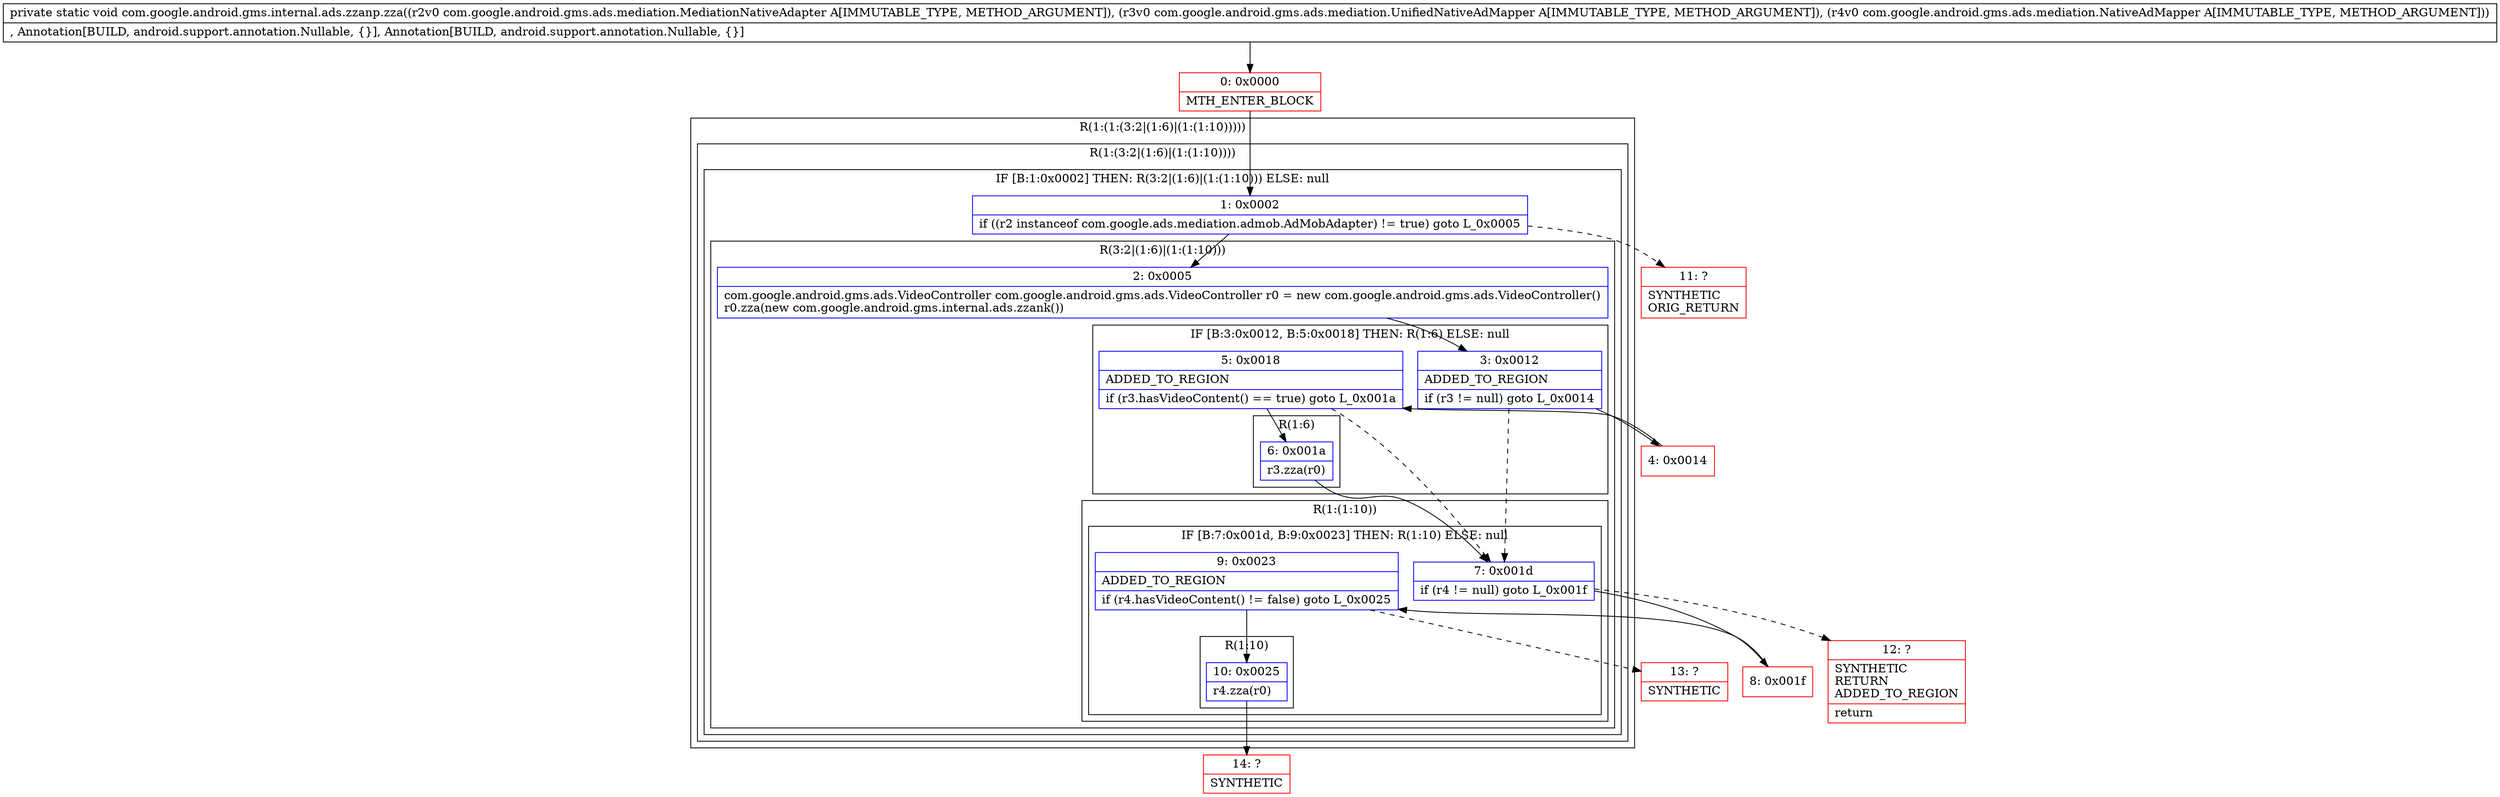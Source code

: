 digraph "CFG forcom.google.android.gms.internal.ads.zzanp.zza(Lcom\/google\/android\/gms\/ads\/mediation\/MediationNativeAdapter;Lcom\/google\/android\/gms\/ads\/mediation\/UnifiedNativeAdMapper;Lcom\/google\/android\/gms\/ads\/mediation\/NativeAdMapper;)V" {
subgraph cluster_Region_2068602435 {
label = "R(1:(1:(3:2|(1:6)|(1:(1:10)))))";
node [shape=record,color=blue];
subgraph cluster_Region_277267437 {
label = "R(1:(3:2|(1:6)|(1:(1:10))))";
node [shape=record,color=blue];
subgraph cluster_IfRegion_1491495152 {
label = "IF [B:1:0x0002] THEN: R(3:2|(1:6)|(1:(1:10))) ELSE: null";
node [shape=record,color=blue];
Node_1 [shape=record,label="{1\:\ 0x0002|if ((r2 instanceof com.google.ads.mediation.admob.AdMobAdapter) != true) goto L_0x0005\l}"];
subgraph cluster_Region_386890091 {
label = "R(3:2|(1:6)|(1:(1:10)))";
node [shape=record,color=blue];
Node_2 [shape=record,label="{2\:\ 0x0005|com.google.android.gms.ads.VideoController com.google.android.gms.ads.VideoController r0 = new com.google.android.gms.ads.VideoController()\lr0.zza(new com.google.android.gms.internal.ads.zzank())\l}"];
subgraph cluster_IfRegion_1688023240 {
label = "IF [B:3:0x0012, B:5:0x0018] THEN: R(1:6) ELSE: null";
node [shape=record,color=blue];
Node_3 [shape=record,label="{3\:\ 0x0012|ADDED_TO_REGION\l|if (r3 != null) goto L_0x0014\l}"];
Node_5 [shape=record,label="{5\:\ 0x0018|ADDED_TO_REGION\l|if (r3.hasVideoContent() == true) goto L_0x001a\l}"];
subgraph cluster_Region_1423439124 {
label = "R(1:6)";
node [shape=record,color=blue];
Node_6 [shape=record,label="{6\:\ 0x001a|r3.zza(r0)\l}"];
}
}
subgraph cluster_Region_2101003358 {
label = "R(1:(1:10))";
node [shape=record,color=blue];
subgraph cluster_IfRegion_1535506879 {
label = "IF [B:7:0x001d, B:9:0x0023] THEN: R(1:10) ELSE: null";
node [shape=record,color=blue];
Node_7 [shape=record,label="{7\:\ 0x001d|if (r4 != null) goto L_0x001f\l}"];
Node_9 [shape=record,label="{9\:\ 0x0023|ADDED_TO_REGION\l|if (r4.hasVideoContent() != false) goto L_0x0025\l}"];
subgraph cluster_Region_179290875 {
label = "R(1:10)";
node [shape=record,color=blue];
Node_10 [shape=record,label="{10\:\ 0x0025|r4.zza(r0)\l}"];
}
}
}
}
}
}
}
Node_0 [shape=record,color=red,label="{0\:\ 0x0000|MTH_ENTER_BLOCK\l}"];
Node_4 [shape=record,color=red,label="{4\:\ 0x0014}"];
Node_8 [shape=record,color=red,label="{8\:\ 0x001f}"];
Node_11 [shape=record,color=red,label="{11\:\ ?|SYNTHETIC\lORIG_RETURN\l}"];
Node_12 [shape=record,color=red,label="{12\:\ ?|SYNTHETIC\lRETURN\lADDED_TO_REGION\l|return\l}"];
Node_13 [shape=record,color=red,label="{13\:\ ?|SYNTHETIC\l}"];
Node_14 [shape=record,color=red,label="{14\:\ ?|SYNTHETIC\l}"];
MethodNode[shape=record,label="{private static void com.google.android.gms.internal.ads.zzanp.zza((r2v0 com.google.android.gms.ads.mediation.MediationNativeAdapter A[IMMUTABLE_TYPE, METHOD_ARGUMENT]), (r3v0 com.google.android.gms.ads.mediation.UnifiedNativeAdMapper A[IMMUTABLE_TYPE, METHOD_ARGUMENT]), (r4v0 com.google.android.gms.ads.mediation.NativeAdMapper A[IMMUTABLE_TYPE, METHOD_ARGUMENT]))  | , Annotation[BUILD, android.support.annotation.Nullable, \{\}], Annotation[BUILD, android.support.annotation.Nullable, \{\}]\l}"];
MethodNode -> Node_0;
Node_1 -> Node_2;
Node_1 -> Node_11[style=dashed];
Node_2 -> Node_3;
Node_3 -> Node_4;
Node_3 -> Node_7[style=dashed];
Node_5 -> Node_6;
Node_5 -> Node_7[style=dashed];
Node_6 -> Node_7;
Node_7 -> Node_8;
Node_7 -> Node_12[style=dashed];
Node_9 -> Node_10;
Node_9 -> Node_13[style=dashed];
Node_10 -> Node_14;
Node_0 -> Node_1;
Node_4 -> Node_5;
Node_8 -> Node_9;
}

